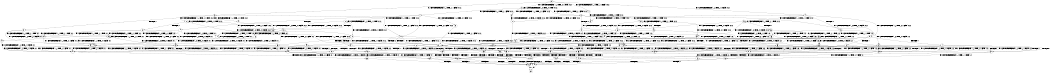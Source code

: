 digraph BCG {
size = "7, 10.5";
center = TRUE;
node [shape = circle];
0 [peripheries = 2];
0 -> 1 [label = "EX !0 !ATOMIC_EXCH_BRANCH (1, +1, TRUE, +1, 1, FALSE) !:0:1:2:"];
0 -> 2 [label = "EX !1 !ATOMIC_EXCH_BRANCH (1, +0, TRUE, +0, 1, TRUE) !:0:1:2:"];
0 -> 3 [label = "EX !2 !ATOMIC_EXCH_BRANCH (1, +1, TRUE, +1, 1, FALSE) !:0:1:2:"];
0 -> 4 [label = "EX !0 !ATOMIC_EXCH_BRANCH (1, +1, TRUE, +1, 1, FALSE) !:0:1:2:"];
1 -> 5 [label = "EX !2 !ATOMIC_EXCH_BRANCH (1, +1, TRUE, +1, 1, TRUE) !:0:1:2:"];
2 -> 6 [label = "EX !0 !ATOMIC_EXCH_BRANCH (1, +1, TRUE, +1, 1, FALSE) !:0:1:2:"];
2 -> 7 [label = "EX !2 !ATOMIC_EXCH_BRANCH (1, +1, TRUE, +1, 1, FALSE) !:0:1:2:"];
2 -> 8 [label = "EX !0 !ATOMIC_EXCH_BRANCH (1, +1, TRUE, +1, 1, FALSE) !:0:1:2:"];
2 -> 2 [label = "EX !1 !ATOMIC_EXCH_BRANCH (1, +0, TRUE, +0, 1, TRUE) !:0:1:2:"];
3 -> 9 [label = "EX !0 !ATOMIC_EXCH_BRANCH (1, +1, TRUE, +1, 1, TRUE) !:0:1:2:"];
3 -> 10 [label = "TERMINATE !2"];
3 -> 11 [label = "EX !1 !ATOMIC_EXCH_BRANCH (1, +0, TRUE, +0, 1, FALSE) !:0:1:2:"];
3 -> 12 [label = "EX !0 !ATOMIC_EXCH_BRANCH (1, +1, TRUE, +1, 1, TRUE) !:0:1:2:"];
4 -> 5 [label = "EX !2 !ATOMIC_EXCH_BRANCH (1, +1, TRUE, +1, 1, TRUE) !:0:1:2:"];
4 -> 13 [label = "TERMINATE !0"];
4 -> 14 [label = "EX !1 !ATOMIC_EXCH_BRANCH (1, +0, TRUE, +0, 1, FALSE) !:0:1:2:"];
4 -> 15 [label = "EX !2 !ATOMIC_EXCH_BRANCH (1, +1, TRUE, +1, 1, TRUE) !:0:1:2:"];
5 -> 16 [label = "EX !1 !ATOMIC_EXCH_BRANCH (1, +0, TRUE, +0, 1, FALSE) !:0:1:2:"];
6 -> 17 [label = "EX !1 !ATOMIC_EXCH_BRANCH (1, +0, TRUE, +0, 1, FALSE) !:0:1:2:"];
7 -> 18 [label = "EX !1 !ATOMIC_EXCH_BRANCH (1, +0, TRUE, +0, 1, FALSE) !:0:1:2:"];
7 -> 19 [label = "TERMINATE !2"];
7 -> 20 [label = "EX !0 !ATOMIC_EXCH_BRANCH (1, +1, TRUE, +1, 1, TRUE) !:0:1:2:"];
7 -> 11 [label = "EX !1 !ATOMIC_EXCH_BRANCH (1, +0, TRUE, +0, 1, FALSE) !:0:1:2:"];
8 -> 17 [label = "EX !1 !ATOMIC_EXCH_BRANCH (1, +0, TRUE, +0, 1, FALSE) !:0:1:2:"];
8 -> 21 [label = "TERMINATE !0"];
8 -> 22 [label = "EX !2 !ATOMIC_EXCH_BRANCH (1, +1, TRUE, +1, 1, TRUE) !:0:1:2:"];
8 -> 14 [label = "EX !1 !ATOMIC_EXCH_BRANCH (1, +0, TRUE, +0, 1, FALSE) !:0:1:2:"];
9 -> 23 [label = "EX !1 !ATOMIC_EXCH_BRANCH (1, +0, TRUE, +0, 1, FALSE) !:0:1:2:"];
10 -> 24 [label = "EX !0 !ATOMIC_EXCH_BRANCH (1, +1, TRUE, +1, 1, TRUE) !:0:1:"];
10 -> 25 [label = "EX !1 !ATOMIC_EXCH_BRANCH (1, +0, TRUE, +0, 1, FALSE) !:0:1:"];
10 -> 26 [label = "EX !0 !ATOMIC_EXCH_BRANCH (1, +1, TRUE, +1, 1, TRUE) !:0:1:"];
11 -> 27 [label = "EX !0 !ATOMIC_EXCH_BRANCH (1, +1, TRUE, +1, 1, FALSE) !:0:1:2:"];
11 -> 28 [label = "TERMINATE !1"];
11 -> 29 [label = "TERMINATE !2"];
11 -> 30 [label = "EX !0 !ATOMIC_EXCH_BRANCH (1, +1, TRUE, +1, 1, FALSE) !:0:1:2:"];
12 -> 23 [label = "EX !1 !ATOMIC_EXCH_BRANCH (1, +0, TRUE, +0, 1, FALSE) !:0:1:2:"];
12 -> 31 [label = "TERMINATE !2"];
12 -> 32 [label = "EX !1 !ATOMIC_EXCH_BRANCH (1, +0, TRUE, +0, 1, FALSE) !:0:1:2:"];
12 -> 12 [label = "EX !0 !ATOMIC_EXCH_BRANCH (1, +1, TRUE, +1, 1, TRUE) !:0:1:2:"];
13 -> 33 [label = "EX !2 !ATOMIC_EXCH_BRANCH (1, +1, TRUE, +1, 1, TRUE) !:1:2:"];
13 -> 34 [label = "EX !1 !ATOMIC_EXCH_BRANCH (1, +0, TRUE, +0, 1, FALSE) !:1:2:"];
13 -> 35 [label = "EX !2 !ATOMIC_EXCH_BRANCH (1, +1, TRUE, +1, 1, TRUE) !:1:2:"];
14 -> 27 [label = "EX !2 !ATOMIC_EXCH_BRANCH (1, +1, TRUE, +1, 1, FALSE) !:0:1:2:"];
14 -> 36 [label = "TERMINATE !1"];
14 -> 37 [label = "TERMINATE !0"];
14 -> 30 [label = "EX !2 !ATOMIC_EXCH_BRANCH (1, +1, TRUE, +1, 1, FALSE) !:0:1:2:"];
15 -> 16 [label = "EX !1 !ATOMIC_EXCH_BRANCH (1, +0, TRUE, +0, 1, FALSE) !:0:1:2:"];
15 -> 38 [label = "TERMINATE !0"];
15 -> 39 [label = "EX !1 !ATOMIC_EXCH_BRANCH (1, +0, TRUE, +0, 1, FALSE) !:0:1:2:"];
15 -> 15 [label = "EX !2 !ATOMIC_EXCH_BRANCH (1, +1, TRUE, +1, 1, TRUE) !:0:1:2:"];
16 -> 27 [label = "EX !2 !ATOMIC_EXCH_BRANCH (1, +1, TRUE, +1, 1, FALSE) !:0:1:2:"];
17 -> 27 [label = "EX !2 !ATOMIC_EXCH_BRANCH (1, +1, TRUE, +1, 1, FALSE) !:0:1:2:"];
18 -> 27 [label = "EX !0 !ATOMIC_EXCH_BRANCH (1, +1, TRUE, +1, 1, FALSE) !:0:1:2:"];
19 -> 40 [label = "EX !1 !ATOMIC_EXCH_BRANCH (1, +0, TRUE, +0, 1, FALSE) !:0:1:"];
19 -> 41 [label = "EX !0 !ATOMIC_EXCH_BRANCH (1, +1, TRUE, +1, 1, TRUE) !:0:1:"];
19 -> 25 [label = "EX !1 !ATOMIC_EXCH_BRANCH (1, +0, TRUE, +0, 1, FALSE) !:0:1:"];
20 -> 23 [label = "EX !1 !ATOMIC_EXCH_BRANCH (1, +0, TRUE, +0, 1, FALSE) !:0:1:2:"];
20 -> 42 [label = "TERMINATE !2"];
20 -> 32 [label = "EX !1 !ATOMIC_EXCH_BRANCH (1, +0, TRUE, +0, 1, FALSE) !:0:1:2:"];
20 -> 20 [label = "EX !0 !ATOMIC_EXCH_BRANCH (1, +1, TRUE, +1, 1, TRUE) !:0:1:2:"];
21 -> 43 [label = "EX !1 !ATOMIC_EXCH_BRANCH (1, +0, TRUE, +0, 1, FALSE) !:1:2:"];
21 -> 44 [label = "EX !2 !ATOMIC_EXCH_BRANCH (1, +1, TRUE, +1, 1, TRUE) !:1:2:"];
21 -> 34 [label = "EX !1 !ATOMIC_EXCH_BRANCH (1, +0, TRUE, +0, 1, FALSE) !:1:2:"];
22 -> 16 [label = "EX !1 !ATOMIC_EXCH_BRANCH (1, +0, TRUE, +0, 1, FALSE) !:0:1:2:"];
22 -> 45 [label = "TERMINATE !0"];
22 -> 22 [label = "EX !2 !ATOMIC_EXCH_BRANCH (1, +1, TRUE, +1, 1, TRUE) !:0:1:2:"];
22 -> 39 [label = "EX !1 !ATOMIC_EXCH_BRANCH (1, +0, TRUE, +0, 1, FALSE) !:0:1:2:"];
23 -> 27 [label = "EX !0 !ATOMIC_EXCH_BRANCH (1, +1, TRUE, +1, 1, FALSE) !:0:1:2:"];
24 -> 46 [label = "EX !1 !ATOMIC_EXCH_BRANCH (1, +0, TRUE, +0, 1, FALSE) !:0:1:"];
25 -> 47 [label = "EX !0 !ATOMIC_EXCH_BRANCH (1, +1, TRUE, +1, 1, FALSE) !:0:1:"];
25 -> 48 [label = "TERMINATE !1"];
25 -> 49 [label = "EX !0 !ATOMIC_EXCH_BRANCH (1, +1, TRUE, +1, 1, FALSE) !:0:1:"];
26 -> 46 [label = "EX !1 !ATOMIC_EXCH_BRANCH (1, +0, TRUE, +0, 1, FALSE) !:0:1:"];
26 -> 50 [label = "EX !1 !ATOMIC_EXCH_BRANCH (1, +0, TRUE, +0, 1, FALSE) !:0:1:"];
26 -> 26 [label = "EX !0 !ATOMIC_EXCH_BRANCH (1, +1, TRUE, +1, 1, TRUE) !:0:1:"];
27 -> 51 [label = "TERMINATE !0"];
28 -> 52 [label = "EX !0 !ATOMIC_EXCH_BRANCH (1, +1, TRUE, +1, 1, FALSE) !:0:2:"];
28 -> 48 [label = "TERMINATE !2"];
28 -> 53 [label = "EX !0 !ATOMIC_EXCH_BRANCH (1, +1, TRUE, +1, 1, FALSE) !:0:2:"];
29 -> 47 [label = "EX !0 !ATOMIC_EXCH_BRANCH (1, +1, TRUE, +1, 1, FALSE) !:0:1:"];
29 -> 48 [label = "TERMINATE !1"];
29 -> 49 [label = "EX !0 !ATOMIC_EXCH_BRANCH (1, +1, TRUE, +1, 1, FALSE) !:0:1:"];
30 -> 51 [label = "TERMINATE !0"];
30 -> 54 [label = "TERMINATE !1"];
30 -> 55 [label = "TERMINATE !2"];
30 -> 56 [label = "TERMINATE !0"];
31 -> 24 [label = "EX !0 !ATOMIC_EXCH_BRANCH (1, +1, TRUE, +1, 1, TRUE) !:0:1:"];
31 -> 50 [label = "EX !1 !ATOMIC_EXCH_BRANCH (1, +0, TRUE, +0, 1, FALSE) !:0:1:"];
31 -> 26 [label = "EX !0 !ATOMIC_EXCH_BRANCH (1, +1, TRUE, +1, 1, TRUE) !:0:1:"];
32 -> 27 [label = "EX !0 !ATOMIC_EXCH_BRANCH (1, +1, TRUE, +1, 1, FALSE) !:0:1:2:"];
32 -> 57 [label = "TERMINATE !1"];
32 -> 58 [label = "TERMINATE !2"];
32 -> 30 [label = "EX !0 !ATOMIC_EXCH_BRANCH (1, +1, TRUE, +1, 1, FALSE) !:0:1:2:"];
33 -> 59 [label = "EX !1 !ATOMIC_EXCH_BRANCH (1, +0, TRUE, +0, 1, FALSE) !:1:2:"];
34 -> 60 [label = "EX !2 !ATOMIC_EXCH_BRANCH (1, +1, TRUE, +1, 1, FALSE) !:1:2:"];
34 -> 61 [label = "TERMINATE !1"];
34 -> 62 [label = "EX !2 !ATOMIC_EXCH_BRANCH (1, +1, TRUE, +1, 1, FALSE) !:1:2:"];
35 -> 59 [label = "EX !1 !ATOMIC_EXCH_BRANCH (1, +0, TRUE, +0, 1, FALSE) !:1:2:"];
35 -> 63 [label = "EX !1 !ATOMIC_EXCH_BRANCH (1, +0, TRUE, +0, 1, FALSE) !:1:2:"];
35 -> 35 [label = "EX !2 !ATOMIC_EXCH_BRANCH (1, +1, TRUE, +1, 1, TRUE) !:1:2:"];
36 -> 52 [label = "EX !2 !ATOMIC_EXCH_BRANCH (1, +1, TRUE, +1, 1, FALSE) !:0:2:"];
36 -> 61 [label = "TERMINATE !0"];
36 -> 53 [label = "EX !2 !ATOMIC_EXCH_BRANCH (1, +1, TRUE, +1, 1, FALSE) !:0:2:"];
37 -> 60 [label = "EX !2 !ATOMIC_EXCH_BRANCH (1, +1, TRUE, +1, 1, FALSE) !:1:2:"];
37 -> 61 [label = "TERMINATE !1"];
37 -> 62 [label = "EX !2 !ATOMIC_EXCH_BRANCH (1, +1, TRUE, +1, 1, FALSE) !:1:2:"];
38 -> 33 [label = "EX !2 !ATOMIC_EXCH_BRANCH (1, +1, TRUE, +1, 1, TRUE) !:1:2:"];
38 -> 63 [label = "EX !1 !ATOMIC_EXCH_BRANCH (1, +0, TRUE, +0, 1, FALSE) !:1:2:"];
38 -> 35 [label = "EX !2 !ATOMIC_EXCH_BRANCH (1, +1, TRUE, +1, 1, TRUE) !:1:2:"];
39 -> 27 [label = "EX !2 !ATOMIC_EXCH_BRANCH (1, +1, TRUE, +1, 1, FALSE) !:0:1:2:"];
39 -> 64 [label = "TERMINATE !1"];
39 -> 65 [label = "TERMINATE !0"];
39 -> 30 [label = "EX !2 !ATOMIC_EXCH_BRANCH (1, +1, TRUE, +1, 1, FALSE) !:0:1:2:"];
40 -> 47 [label = "EX !0 !ATOMIC_EXCH_BRANCH (1, +1, TRUE, +1, 1, FALSE) !:0:1:"];
41 -> 46 [label = "EX !1 !ATOMIC_EXCH_BRANCH (1, +0, TRUE, +0, 1, FALSE) !:0:1:"];
41 -> 50 [label = "EX !1 !ATOMIC_EXCH_BRANCH (1, +0, TRUE, +0, 1, FALSE) !:0:1:"];
41 -> 41 [label = "EX !0 !ATOMIC_EXCH_BRANCH (1, +1, TRUE, +1, 1, TRUE) !:0:1:"];
42 -> 66 [label = "EX !0 !ATOMIC_EXCH_BRANCH (1, +1, TRUE, +1, 1, TRUE) !:0:1:"];
42 -> 50 [label = "EX !1 !ATOMIC_EXCH_BRANCH (1, +0, TRUE, +0, 1, FALSE) !:0:1:"];
42 -> 41 [label = "EX !0 !ATOMIC_EXCH_BRANCH (1, +1, TRUE, +1, 1, TRUE) !:0:1:"];
43 -> 60 [label = "EX !2 !ATOMIC_EXCH_BRANCH (1, +1, TRUE, +1, 1, FALSE) !:1:2:"];
44 -> 59 [label = "EX !1 !ATOMIC_EXCH_BRANCH (1, +0, TRUE, +0, 1, FALSE) !:1:2:"];
44 -> 44 [label = "EX !2 !ATOMIC_EXCH_BRANCH (1, +1, TRUE, +1, 1, TRUE) !:1:2:"];
44 -> 63 [label = "EX !1 !ATOMIC_EXCH_BRANCH (1, +0, TRUE, +0, 1, FALSE) !:1:2:"];
45 -> 59 [label = "EX !1 !ATOMIC_EXCH_BRANCH (1, +0, TRUE, +0, 1, FALSE) !:1:2:"];
45 -> 44 [label = "EX !2 !ATOMIC_EXCH_BRANCH (1, +1, TRUE, +1, 1, TRUE) !:1:2:"];
45 -> 63 [label = "EX !1 !ATOMIC_EXCH_BRANCH (1, +0, TRUE, +0, 1, FALSE) !:1:2:"];
46 -> 47 [label = "EX !0 !ATOMIC_EXCH_BRANCH (1, +1, TRUE, +1, 1, FALSE) !:0:1:"];
47 -> 67 [label = "TERMINATE !0"];
48 -> 68 [label = "EX !0 !ATOMIC_EXCH_BRANCH (1, +1, TRUE, +1, 1, FALSE) !:0:"];
48 -> 69 [label = "EX !0 !ATOMIC_EXCH_BRANCH (1, +1, TRUE, +1, 1, FALSE) !:0:"];
49 -> 67 [label = "TERMINATE !0"];
49 -> 70 [label = "TERMINATE !1"];
49 -> 71 [label = "TERMINATE !0"];
50 -> 47 [label = "EX !0 !ATOMIC_EXCH_BRANCH (1, +1, TRUE, +1, 1, FALSE) !:0:1:"];
50 -> 72 [label = "TERMINATE !1"];
50 -> 49 [label = "EX !0 !ATOMIC_EXCH_BRANCH (1, +1, TRUE, +1, 1, FALSE) !:0:1:"];
51 -> 67 [label = "TERMINATE !2"];
52 -> 73 [label = "TERMINATE !0"];
53 -> 73 [label = "TERMINATE !0"];
53 -> 70 [label = "TERMINATE !2"];
53 -> 74 [label = "TERMINATE !0"];
54 -> 73 [label = "TERMINATE !0"];
54 -> 70 [label = "TERMINATE !2"];
54 -> 74 [label = "TERMINATE !0"];
55 -> 67 [label = "TERMINATE !0"];
55 -> 70 [label = "TERMINATE !1"];
55 -> 71 [label = "TERMINATE !0"];
56 -> 67 [label = "TERMINATE !2"];
56 -> 74 [label = "TERMINATE !1"];
56 -> 71 [label = "TERMINATE !2"];
57 -> 52 [label = "EX !0 !ATOMIC_EXCH_BRANCH (1, +1, TRUE, +1, 1, FALSE) !:0:2:"];
57 -> 72 [label = "TERMINATE !2"];
57 -> 53 [label = "EX !0 !ATOMIC_EXCH_BRANCH (1, +1, TRUE, +1, 1, FALSE) !:0:2:"];
58 -> 47 [label = "EX !0 !ATOMIC_EXCH_BRANCH (1, +1, TRUE, +1, 1, FALSE) !:0:1:"];
58 -> 72 [label = "TERMINATE !1"];
58 -> 49 [label = "EX !0 !ATOMIC_EXCH_BRANCH (1, +1, TRUE, +1, 1, FALSE) !:0:1:"];
59 -> 60 [label = "EX !2 !ATOMIC_EXCH_BRANCH (1, +1, TRUE, +1, 1, FALSE) !:1:2:"];
60 -> 67 [label = "TERMINATE !2"];
61 -> 75 [label = "EX !2 !ATOMIC_EXCH_BRANCH (1, +1, TRUE, +1, 1, FALSE) !:2:"];
61 -> 76 [label = "EX !2 !ATOMIC_EXCH_BRANCH (1, +1, TRUE, +1, 1, FALSE) !:2:"];
62 -> 67 [label = "TERMINATE !2"];
62 -> 74 [label = "TERMINATE !1"];
62 -> 71 [label = "TERMINATE !2"];
63 -> 60 [label = "EX !2 !ATOMIC_EXCH_BRANCH (1, +1, TRUE, +1, 1, FALSE) !:1:2:"];
63 -> 77 [label = "TERMINATE !1"];
63 -> 62 [label = "EX !2 !ATOMIC_EXCH_BRANCH (1, +1, TRUE, +1, 1, FALSE) !:1:2:"];
64 -> 52 [label = "EX !2 !ATOMIC_EXCH_BRANCH (1, +1, TRUE, +1, 1, FALSE) !:0:2:"];
64 -> 77 [label = "TERMINATE !0"];
64 -> 53 [label = "EX !2 !ATOMIC_EXCH_BRANCH (1, +1, TRUE, +1, 1, FALSE) !:0:2:"];
65 -> 60 [label = "EX !2 !ATOMIC_EXCH_BRANCH (1, +1, TRUE, +1, 1, FALSE) !:1:2:"];
65 -> 77 [label = "TERMINATE !1"];
65 -> 62 [label = "EX !2 !ATOMIC_EXCH_BRANCH (1, +1, TRUE, +1, 1, FALSE) !:1:2:"];
66 -> 46 [label = "EX !1 !ATOMIC_EXCH_BRANCH (1, +0, TRUE, +0, 1, FALSE) !:0:1:"];
67 -> 78 [label = "TERMINATE !1"];
68 -> 78 [label = "TERMINATE !0"];
69 -> 78 [label = "TERMINATE !0"];
69 -> 79 [label = "TERMINATE !0"];
70 -> 78 [label = "TERMINATE !0"];
70 -> 79 [label = "TERMINATE !0"];
71 -> 78 [label = "TERMINATE !1"];
71 -> 79 [label = "TERMINATE !1"];
72 -> 68 [label = "EX !0 !ATOMIC_EXCH_BRANCH (1, +1, TRUE, +1, 1, FALSE) !:0:"];
72 -> 69 [label = "EX !0 !ATOMIC_EXCH_BRANCH (1, +1, TRUE, +1, 1, FALSE) !:0:"];
73 -> 78 [label = "TERMINATE !2"];
74 -> 78 [label = "TERMINATE !2"];
74 -> 79 [label = "TERMINATE !2"];
75 -> 78 [label = "TERMINATE !2"];
76 -> 78 [label = "TERMINATE !2"];
76 -> 79 [label = "TERMINATE !2"];
77 -> 75 [label = "EX !2 !ATOMIC_EXCH_BRANCH (1, +1, TRUE, +1, 1, FALSE) !:2:"];
77 -> 76 [label = "EX !2 !ATOMIC_EXCH_BRANCH (1, +1, TRUE, +1, 1, FALSE) !:2:"];
78 -> 80 [label = "exit"];
79 -> 80 [label = "exit"];
}
